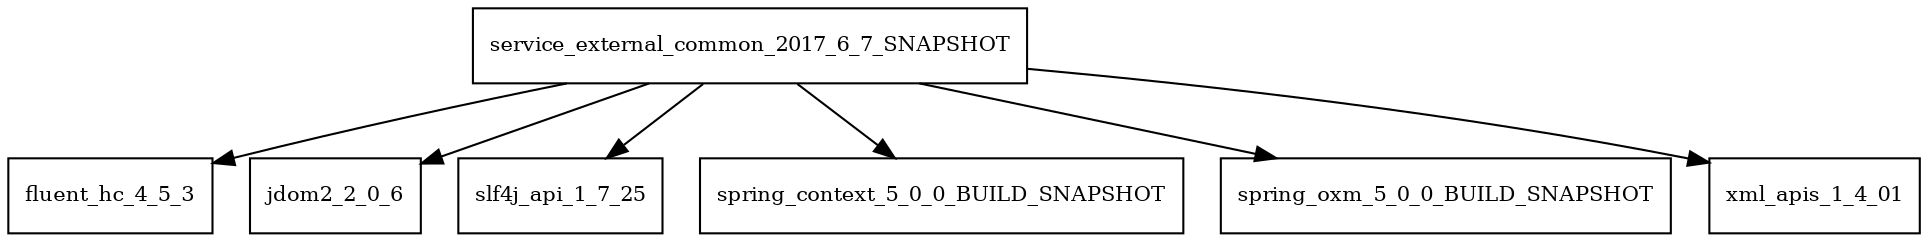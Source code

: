 digraph service_external_common_2017_6_7_SNAPSHOT_dependencies {
  node [shape = box, fontsize=10.0];
  service_external_common_2017_6_7_SNAPSHOT -> fluent_hc_4_5_3;
  service_external_common_2017_6_7_SNAPSHOT -> jdom2_2_0_6;
  service_external_common_2017_6_7_SNAPSHOT -> slf4j_api_1_7_25;
  service_external_common_2017_6_7_SNAPSHOT -> spring_context_5_0_0_BUILD_SNAPSHOT;
  service_external_common_2017_6_7_SNAPSHOT -> spring_oxm_5_0_0_BUILD_SNAPSHOT;
  service_external_common_2017_6_7_SNAPSHOT -> xml_apis_1_4_01;
}
